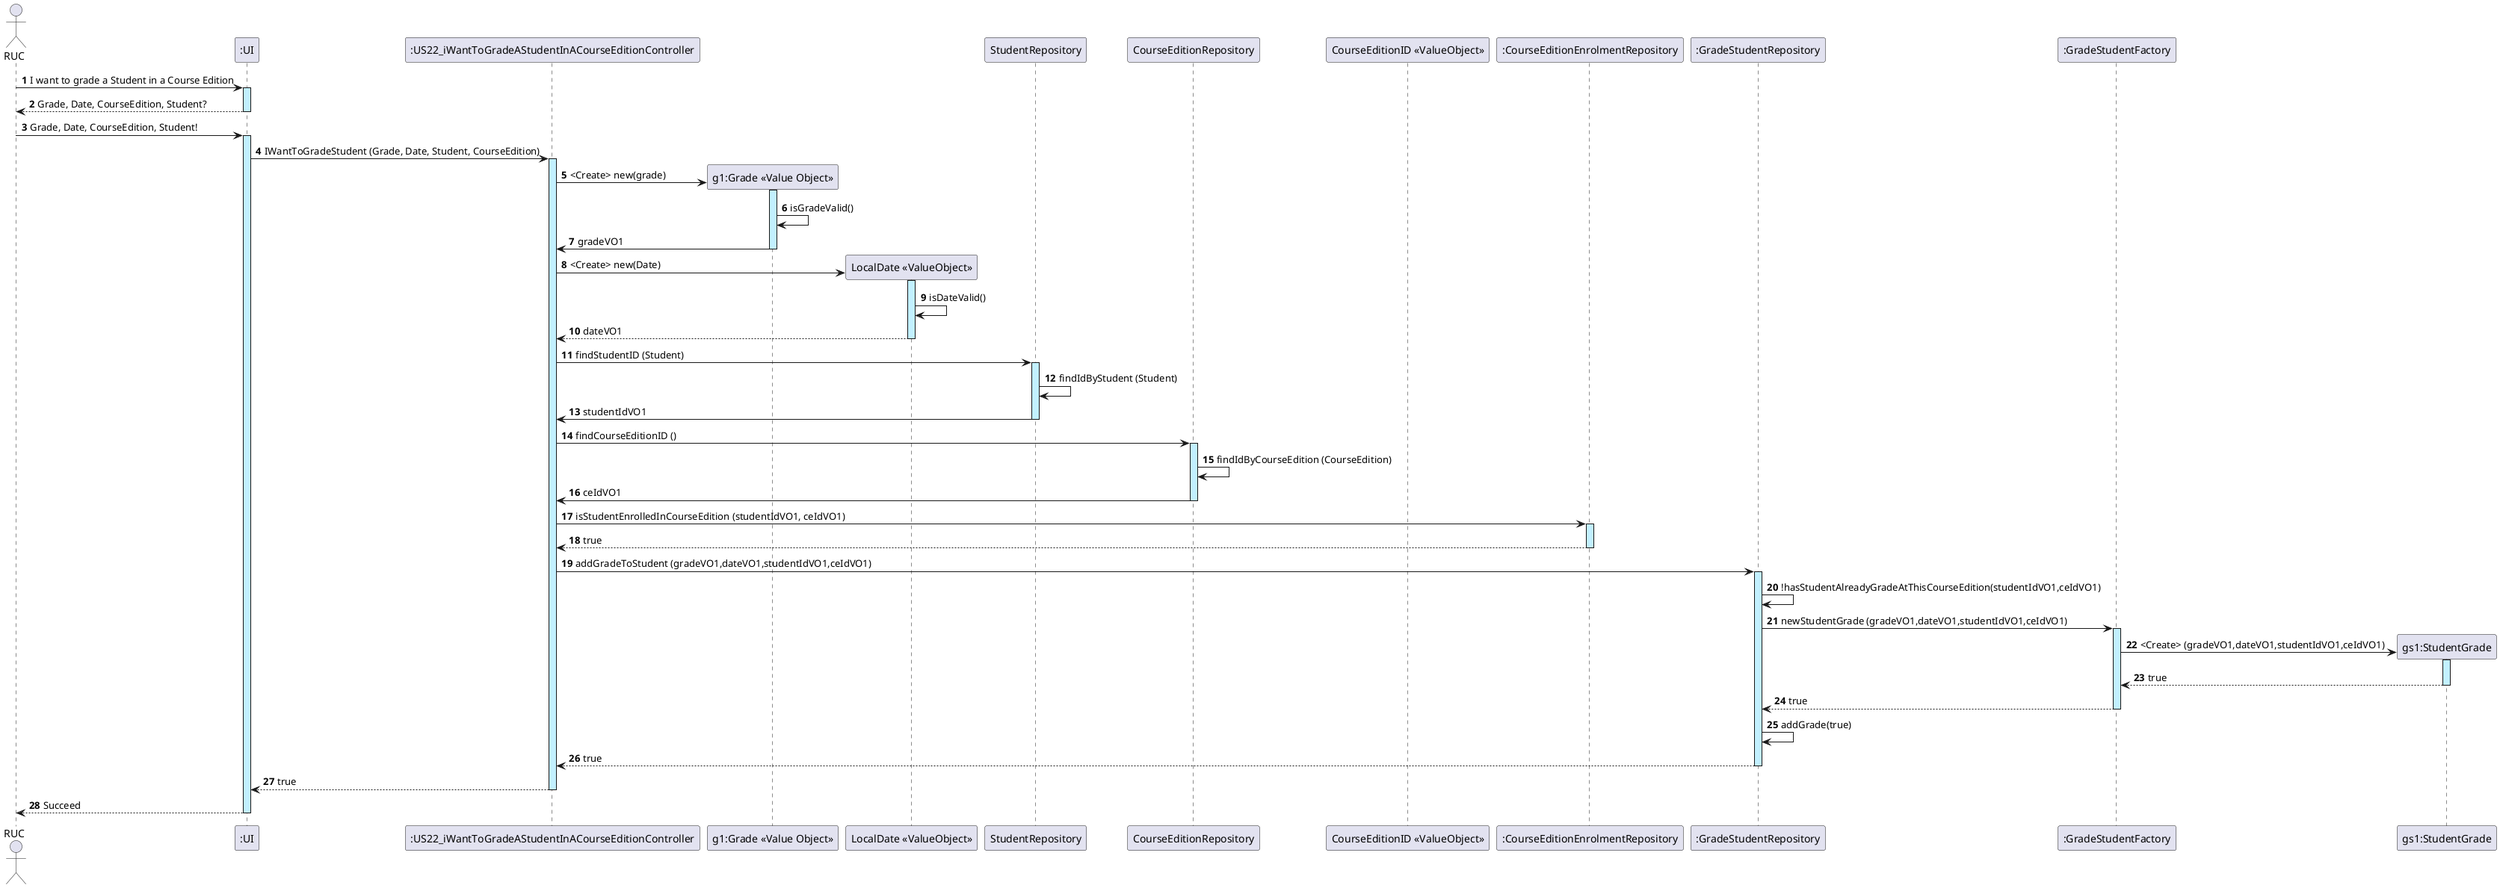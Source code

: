 @startuml
actor RUC
participant ":UI" as UI
participant ":US22_iWantToGradeAStudentInACourseEditionController" as ctr
participant "g1:Grade «Value Object»" as G
participant "LocalDate «ValueObject»" as D
participant "StudentRepository" as SR
participant "CourseEditionRepository" as CER
participant "CourseEditionID «ValueObject»" as CE
participant ":CourseEditionEnrolmentRepository" as CEER
participant ":GradeStudentRepository" as GR
participant ":GradeStudentFactory" as GSF


participant "gs1:StudentGrade" as GS

autonumber

RUC -> UI ++ #application: I want to grade a Student in a Course Edition
UI --> RUC --: Grade, Date, CourseEdition, Student?
RUC -> UI ++ #application: Grade, Date, CourseEdition, Student!
UI -> ctr ++ #application : IWantToGradeStudent (Grade, Date, Student, CourseEdition)
create G
ctr -> G ++ #application : <Create> new(grade)
G -> G : isGradeValid()
G -> ctr :  gradeVO1
deactivate G
create D
ctr -> D ++ #application : <Create> new(Date)
D -> D : isDateValid()
D --> ctr : dateVO1
deactivate D
ctr -> SR ++ #application : findStudentID (Student)
SR -> SR : findIdByStudent (Student)
SR -> ctr :  studentIdVO1
deactivate SR
ctr -> CER ++ #application : findCourseEditionID ()
CER -> CER : findIdByCourseEdition (CourseEdition)
CER -> ctr :  ceIdVO1
deactivate CER

ctr -> CEER ++ #application : isStudentEnrolledInCourseEdition (studentIdVO1, ceIdVO1)
CEER --> ctr -- : true


ctr -> GR ++ #application : addGradeToStudent (gradeVO1,dateVO1,studentIdVO1,ceIdVO1)
GR -> GR : !hasStudentAlreadyGradeAtThisCourseEdition(studentIdVO1,ceIdVO1)
GR -> GSF ++ #application : newStudentGrade (gradeVO1,dateVO1,studentIdVO1,ceIdVO1)

create GS
GSF -> GS ++ #application : <Create> (gradeVO1,dateVO1,studentIdVO1,ceIdVO1)
GS --> GSF -- : true
GSF --> GR -- : true


GR -> GR : addGrade(true)
GR --> ctr --: true
ctr --> UI --: true
UI --> RUC --: Succeed

@enduml